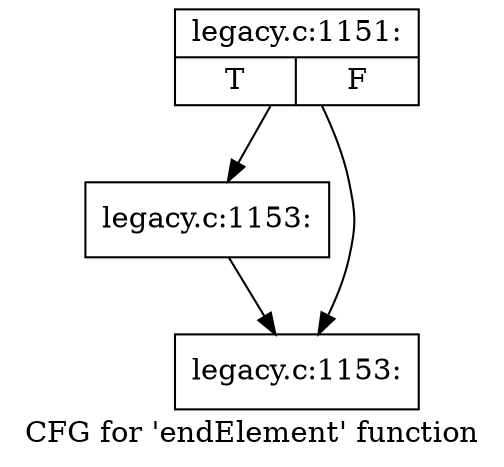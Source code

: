 digraph "CFG for 'endElement' function" {
	label="CFG for 'endElement' function";

	Node0x49455e0 [shape=record,label="{legacy.c:1151:|{<s0>T|<s1>F}}"];
	Node0x49455e0 -> Node0x4964b90;
	Node0x49455e0 -> Node0x4964be0;
	Node0x4964b90 [shape=record,label="{legacy.c:1153:}"];
	Node0x4964b90 -> Node0x4964be0;
	Node0x4964be0 [shape=record,label="{legacy.c:1153:}"];
}
